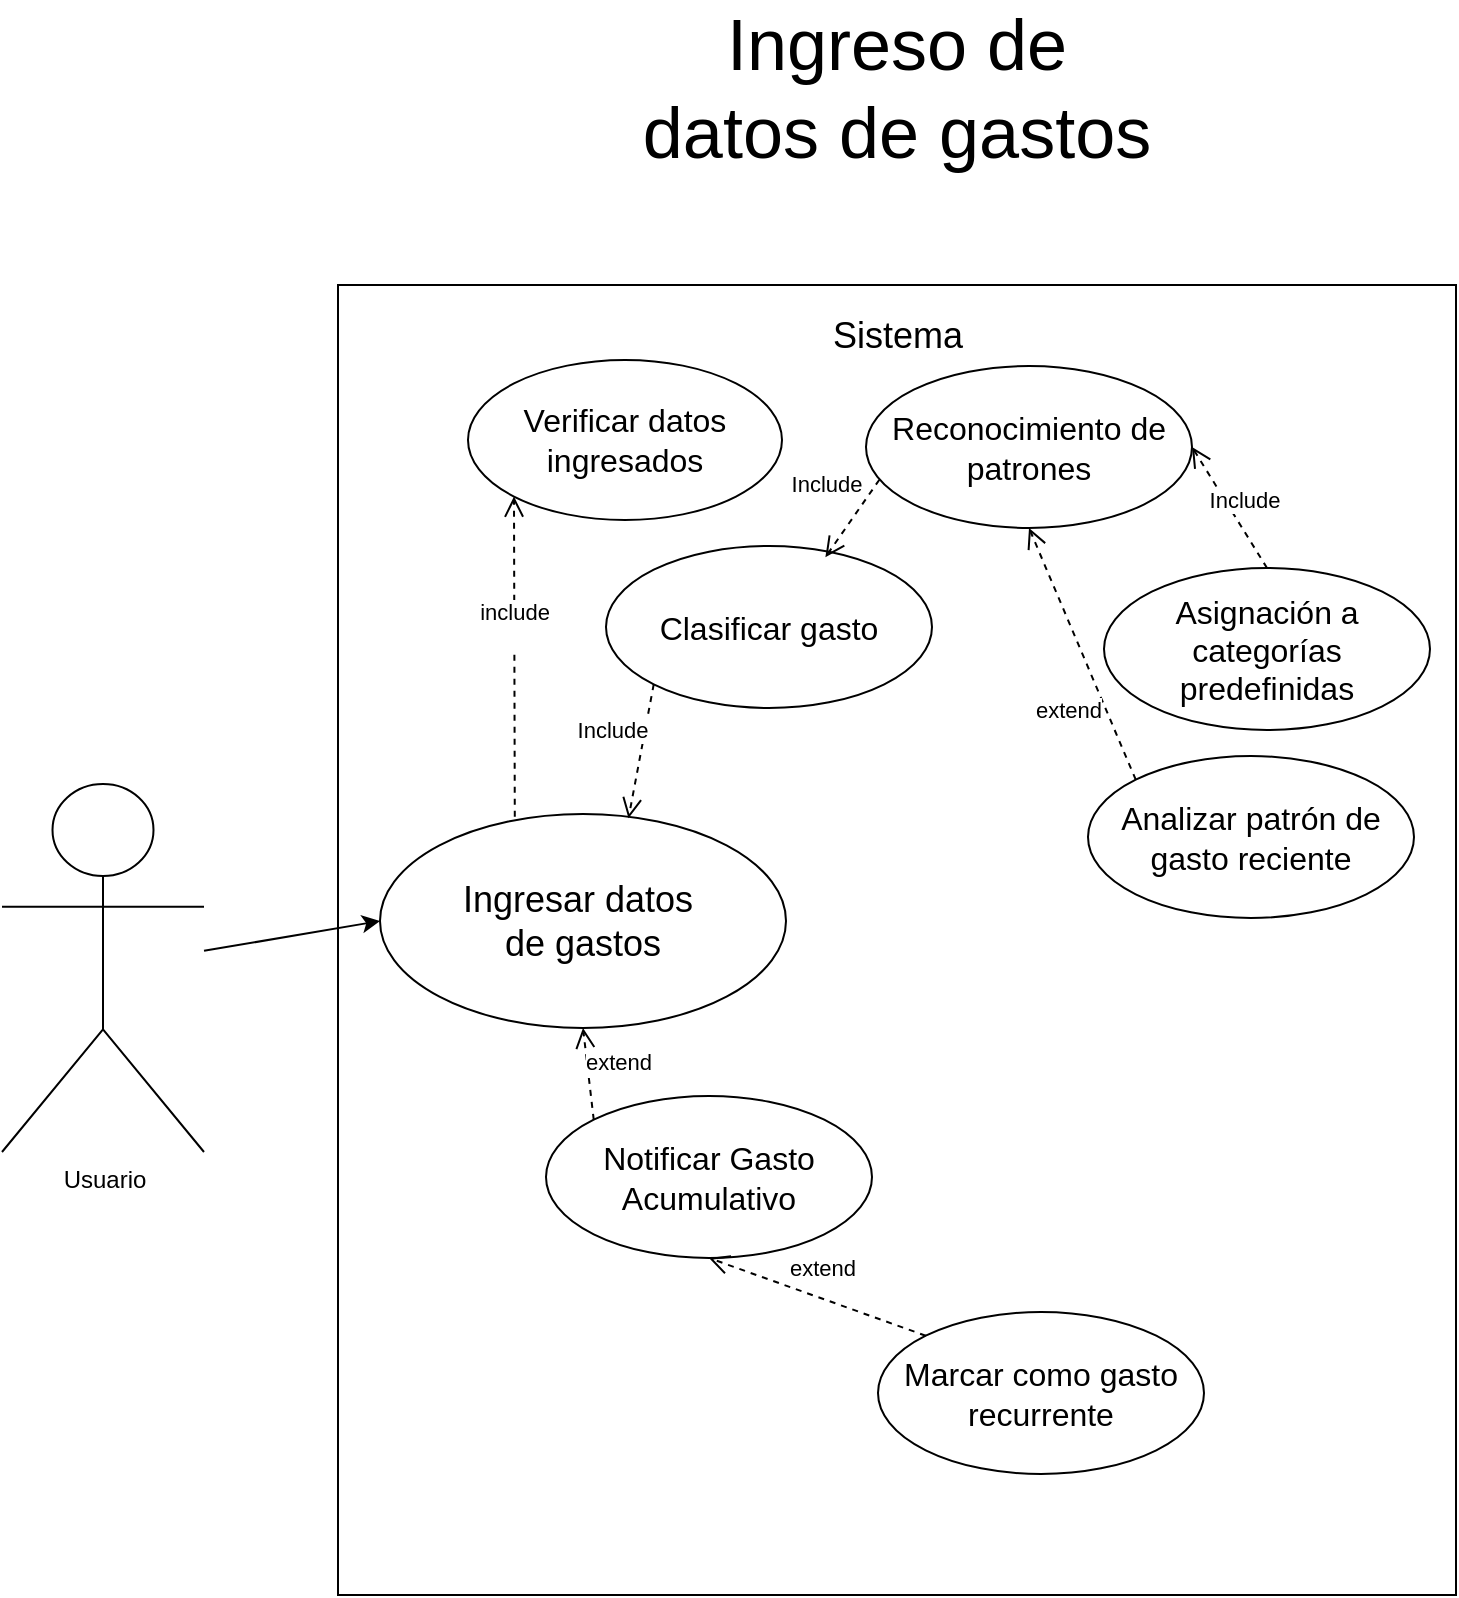 <mxfile version="24.8.6" pages="2">
  <diagram name="Página-1" id="r-ie8d6oREJ_-zDVmmwD">
    <mxGraphModel dx="939" dy="1212" grid="0" gridSize="10" guides="1" tooltips="1" connect="1" arrows="1" fold="1" page="0" pageScale="1" pageWidth="827" pageHeight="1169" math="0" shadow="0">
      <root>
        <mxCell id="0" />
        <mxCell id="1" parent="0" />
        <mxCell id="nCP3TkjRdDgn8DY9tUpi-2" value="" style="rounded=1;whiteSpace=wrap;html=1;arcSize=0;" parent="1" vertex="1">
          <mxGeometry x="13" y="-111.5" width="559" height="655" as="geometry" />
        </mxCell>
        <mxCell id="nCP3TkjRdDgn8DY9tUpi-3" value="Usuario" style="shape=umlActor;verticalLabelPosition=bottom;verticalAlign=top;html=1;" parent="1" vertex="1">
          <mxGeometry x="-155" y="138" width="101" height="184" as="geometry" />
        </mxCell>
        <mxCell id="nCP3TkjRdDgn8DY9tUpi-4" value="&lt;font style=&quot;font-size: 36px;&quot;&gt;Ingreso de datos de gastos&lt;/font&gt;" style="text;html=1;align=center;verticalAlign=middle;whiteSpace=wrap;rounded=0;" parent="1" vertex="1">
          <mxGeometry x="164" y="-252" width="257" height="83" as="geometry" />
        </mxCell>
        <mxCell id="nCP3TkjRdDgn8DY9tUpi-5" value="&lt;font style=&quot;font-size: 18px;&quot;&gt;Sistema&lt;/font&gt;" style="text;html=1;align=center;verticalAlign=middle;whiteSpace=wrap;rounded=0;" parent="1" vertex="1">
          <mxGeometry x="262.5" y="-101" width="60" height="30" as="geometry" />
        </mxCell>
        <mxCell id="nCP3TkjRdDgn8DY9tUpi-8" value="&lt;font style=&quot;font-size: 18px;&quot;&gt;Ingresar datos&amp;nbsp;&lt;/font&gt;&lt;div&gt;&lt;font style=&quot;font-size: 18px;&quot;&gt;de gastos&lt;/font&gt;&lt;/div&gt;" style="ellipse;whiteSpace=wrap;html=1;" parent="1" vertex="1">
          <mxGeometry x="34" y="153" width="203" height="107" as="geometry" />
        </mxCell>
        <mxCell id="nCP3TkjRdDgn8DY9tUpi-9" value="&lt;font size=&quot;3&quot;&gt;Verificar datos ingresados&lt;/font&gt;" style="ellipse;whiteSpace=wrap;html=1;" parent="1" vertex="1">
          <mxGeometry x="78" y="-74" width="157" height="80" as="geometry" />
        </mxCell>
        <mxCell id="nCP3TkjRdDgn8DY9tUpi-12" value="&lt;font size=&quot;3&quot;&gt;Clasificar gasto&lt;/font&gt;" style="ellipse;whiteSpace=wrap;html=1;" parent="1" vertex="1">
          <mxGeometry x="147" y="19" width="163" height="81" as="geometry" />
        </mxCell>
        <mxCell id="nCP3TkjRdDgn8DY9tUpi-15" value="include&lt;div&gt;&lt;br&gt;&lt;/div&gt;" style="html=1;verticalAlign=bottom;endArrow=open;dashed=1;endSize=8;curved=0;rounded=0;entryX=0;entryY=1;entryDx=0;entryDy=0;exitX=0.332;exitY=0.013;exitDx=0;exitDy=0;exitPerimeter=0;" parent="1" source="nCP3TkjRdDgn8DY9tUpi-8" target="nCP3TkjRdDgn8DY9tUpi-9" edge="1">
          <mxGeometry relative="1" as="geometry">
            <mxPoint x="349" y="29" as="sourcePoint" />
            <mxPoint x="269" y="29" as="targetPoint" />
          </mxGeometry>
        </mxCell>
        <mxCell id="nCP3TkjRdDgn8DY9tUpi-16" value="Include" style="html=1;verticalAlign=bottom;endArrow=open;dashed=1;endSize=8;curved=0;rounded=0;entryX=0.612;entryY=0.02;entryDx=0;entryDy=0;exitX=0;exitY=1;exitDx=0;exitDy=0;entryPerimeter=0;" parent="1" source="nCP3TkjRdDgn8DY9tUpi-12" target="nCP3TkjRdDgn8DY9tUpi-8" edge="1">
          <mxGeometry x="0.029" y="-15" relative="1" as="geometry">
            <mxPoint x="370" y="-14" as="sourcePoint" />
            <mxPoint x="273" y="5" as="targetPoint" />
            <mxPoint as="offset" />
          </mxGeometry>
        </mxCell>
        <mxCell id="nCP3TkjRdDgn8DY9tUpi-18" value="" style="endArrow=classic;html=1;rounded=0;entryX=0;entryY=0.5;entryDx=0;entryDy=0;" parent="1" source="nCP3TkjRdDgn8DY9tUpi-3" target="nCP3TkjRdDgn8DY9tUpi-8" edge="1">
          <mxGeometry width="50" height="50" relative="1" as="geometry">
            <mxPoint x="-41" y="112" as="sourcePoint" />
            <mxPoint x="9" y="62" as="targetPoint" />
          </mxGeometry>
        </mxCell>
        <mxCell id="nCP3TkjRdDgn8DY9tUpi-19" value="&lt;font size=&quot;3&quot;&gt;Notificar Gasto Acumulativo&lt;/font&gt;" style="ellipse;whiteSpace=wrap;html=1;" parent="1" vertex="1">
          <mxGeometry x="117" y="294" width="163" height="81" as="geometry" />
        </mxCell>
        <mxCell id="nCP3TkjRdDgn8DY9tUpi-20" value="extend" style="html=1;verticalAlign=bottom;endArrow=open;dashed=1;endSize=8;curved=0;rounded=0;entryX=0.5;entryY=1;entryDx=0;entryDy=0;exitX=0;exitY=0;exitDx=0;exitDy=0;" parent="1" source="nCP3TkjRdDgn8DY9tUpi-19" target="nCP3TkjRdDgn8DY9tUpi-8" edge="1">
          <mxGeometry x="-0.196" y="-14" relative="1" as="geometry">
            <mxPoint x="230" y="246" as="sourcePoint" />
            <mxPoint x="370" y="97" as="targetPoint" />
            <mxPoint as="offset" />
          </mxGeometry>
        </mxCell>
        <mxCell id="nCP3TkjRdDgn8DY9tUpi-21" value="&lt;font size=&quot;3&quot;&gt;Analizar patrón de gasto reciente&lt;/font&gt;" style="ellipse;whiteSpace=wrap;html=1;" parent="1" vertex="1">
          <mxGeometry x="388" y="124" width="163" height="81" as="geometry" />
        </mxCell>
        <mxCell id="nCP3TkjRdDgn8DY9tUpi-22" value="extend" style="html=1;verticalAlign=bottom;endArrow=open;dashed=1;endSize=8;curved=0;rounded=0;entryX=0.5;entryY=1;entryDx=0;entryDy=0;exitX=0;exitY=0;exitDx=0;exitDy=0;" parent="1" source="nCP3TkjRdDgn8DY9tUpi-21" target="nCP3TkjRdDgn8DY9tUpi-26" edge="1">
          <mxGeometry x="-0.457" y="21" relative="1" as="geometry">
            <mxPoint x="372" y="217" as="sourcePoint" />
            <mxPoint x="247" y="216" as="targetPoint" />
            <mxPoint as="offset" />
          </mxGeometry>
        </mxCell>
        <mxCell id="nCP3TkjRdDgn8DY9tUpi-26" value="&lt;font size=&quot;3&quot;&gt;Reconocimiento de patrones&lt;/font&gt;" style="ellipse;whiteSpace=wrap;html=1;" parent="1" vertex="1">
          <mxGeometry x="277" y="-71" width="163" height="81" as="geometry" />
        </mxCell>
        <mxCell id="nCP3TkjRdDgn8DY9tUpi-27" value="Include" style="html=1;verticalAlign=bottom;endArrow=open;dashed=1;endSize=8;curved=0;rounded=0;entryX=0.673;entryY=0.069;entryDx=0;entryDy=0;exitX=0.041;exitY=0.702;exitDx=0;exitDy=0;entryPerimeter=0;exitPerimeter=0;" parent="1" source="nCP3TkjRdDgn8DY9tUpi-26" target="nCP3TkjRdDgn8DY9tUpi-12" edge="1">
          <mxGeometry x="0.029" y="-15" relative="1" as="geometry">
            <mxPoint x="146" y="163" as="sourcePoint" />
            <mxPoint x="181" y="98" as="targetPoint" />
            <mxPoint as="offset" />
          </mxGeometry>
        </mxCell>
        <mxCell id="nCP3TkjRdDgn8DY9tUpi-28" value="&lt;font size=&quot;3&quot;&gt;Asignación a categorías predefinidas&lt;/font&gt;" style="ellipse;whiteSpace=wrap;html=1;" parent="1" vertex="1">
          <mxGeometry x="396" y="30" width="163" height="81" as="geometry" />
        </mxCell>
        <mxCell id="nCP3TkjRdDgn8DY9tUpi-29" value="Include" style="html=1;verticalAlign=bottom;endArrow=open;dashed=1;endSize=8;curved=0;rounded=0;entryX=1;entryY=0.5;entryDx=0;entryDy=0;exitX=0.5;exitY=0;exitDx=0;exitDy=0;" parent="1" source="nCP3TkjRdDgn8DY9tUpi-28" target="nCP3TkjRdDgn8DY9tUpi-26" edge="1">
          <mxGeometry x="-0.228" y="-4" relative="1" as="geometry">
            <mxPoint x="239" y="29" as="sourcePoint" />
            <mxPoint x="315" y="-8" as="targetPoint" />
            <mxPoint as="offset" />
          </mxGeometry>
        </mxCell>
        <mxCell id="nCP3TkjRdDgn8DY9tUpi-30" value="&lt;font size=&quot;3&quot;&gt;Marcar como gasto recurrente&lt;/font&gt;" style="ellipse;whiteSpace=wrap;html=1;" parent="1" vertex="1">
          <mxGeometry x="283" y="402" width="163" height="81" as="geometry" />
        </mxCell>
        <mxCell id="nCP3TkjRdDgn8DY9tUpi-31" value="extend" style="html=1;verticalAlign=bottom;endArrow=open;dashed=1;endSize=8;curved=0;rounded=0;entryX=0.5;entryY=1;entryDx=0;entryDy=0;exitX=0;exitY=0;exitDx=0;exitDy=0;" parent="1" source="nCP3TkjRdDgn8DY9tUpi-30" target="nCP3TkjRdDgn8DY9tUpi-19" edge="1">
          <mxGeometry x="0.002" y="-6" relative="1" as="geometry">
            <mxPoint x="343" y="337" as="sourcePoint" />
            <mxPoint x="350" y="297" as="targetPoint" />
            <mxPoint as="offset" />
          </mxGeometry>
        </mxCell>
      </root>
    </mxGraphModel>
  </diagram>
  <diagram id="O7RaADeeOBWoiXWYZ5aU" name="Página-2">
    <mxGraphModel dx="3000" dy="1757" grid="1" gridSize="10" guides="1" tooltips="1" connect="1" arrows="1" fold="1" page="1" pageScale="1" pageWidth="1600" pageHeight="1200" math="0" shadow="0">
      <root>
        <mxCell id="0" />
        <mxCell id="1" parent="0" />
        <mxCell id="pHh7AvMxcGafE_CA-iWX-1" value="&lt;span style=&quot;font-size: 21px;&quot;&gt;Explicación de los casos de uso:&lt;/span&gt;&lt;div style=&quot;font-size: 21px;&quot;&gt;&lt;ol style=&quot;font-size: 21px;&quot;&gt;&lt;li style=&quot;font-size: 21px;&quot;&gt;&lt;span style=&quot;font-size: 21px;&quot;&gt;&lt;b style=&quot;font-size: 21px;&quot;&gt;Ingresar datos de gastos: &lt;/b&gt;Permite al usuario registrar información sobre un gasto realizado, como la cantidad, fecha y categoría del gasto.&lt;/span&gt;&lt;/li&gt;&lt;ol style=&quot;font-size: 21px;&quot;&gt;&lt;li style=&quot;font-size: 21px;&quot;&gt;&lt;span style=&quot;font-size: 21px;&quot;&gt;&lt;b style=&quot;font-size: 21px;&quot;&gt;Relación: &amp;lt;&amp;lt;include&amp;gt;&amp;gt; &lt;/b&gt;Incluye los casos de uso &lt;b style=&quot;font-size: 21px;&quot;&gt;&#39;Verificar datos ingresados&#39; y &#39;Clasificar Gasto&#39;, &lt;/b&gt;ya que ambos son necesarios para garantizar la integridad y clasificación de los datos proporcionados.&lt;/span&gt;&lt;/li&gt;&lt;li style=&quot;font-size: 21px;&quot;&gt;&lt;span style=&quot;font-size: 21px;&quot;&gt;&lt;b style=&quot;font-size: 21px;&quot;&gt;Relación &amp;lt;&amp;lt;extend&amp;gt;&amp;gt; &lt;/b&gt;Se extiende a &lt;b style=&quot;font-size: 21px;&quot;&gt;&#39;Notificar Gasto Acumulado&#39;&lt;/b&gt;&amp;nbsp;si el monto total de los gastos superan un umbral predefinido.&lt;/span&gt;&lt;/li&gt;&lt;li style=&quot;font-size: 21px;&quot;&gt;&lt;span style=&quot;font-size: 21px;&quot;&gt;&lt;b style=&quot;font-size: 21px;&quot;&gt;Relación &amp;lt;&amp;lt;extend&amp;gt;&amp;gt; &lt;/b&gt;También se extiende a &lt;b style=&quot;font-size: 21px;&quot;&gt;&#39;Marcar como gasto recurrente&#39;&lt;/b&gt;&amp;nbsp;si el usuario indica que el gasto es repetitivo.&lt;/span&gt;&lt;/li&gt;&lt;/ol&gt;&lt;li style=&quot;font-size: 21px;&quot;&gt;&lt;span style=&quot;font-size: 21px;&quot;&gt;&lt;b style=&quot;font-size: 21px;&quot;&gt;Verificar datos ingresados: &lt;/b&gt;El sistema revisa que los datos proporcionados sean válidos (por ejemplo, que el monto sea positivo y que las fechas sean correctas).&lt;/span&gt;&lt;/li&gt;&lt;ol style=&quot;font-size: 21px;&quot;&gt;&lt;li style=&quot;font-size: 21px;&quot;&gt;&lt;span style=&quot;font-size: 21px;&quot;&gt;&lt;b style=&quot;font-size: 21px;&quot;&gt;Relación: &amp;lt;&amp;lt;include&amp;gt;&amp;gt; &lt;/b&gt;Es incluido por &lt;b style=&quot;font-size: 21px;&quot;&gt;&#39;Ingresar datos de gastos&#39;&lt;/b&gt;, ya que es un paso esencial para garantizar la validez de los datos antes de procesarlos.&lt;/span&gt;&lt;/li&gt;&lt;/ol&gt;&lt;li style=&quot;font-size: 21px;&quot;&gt;&lt;span style=&quot;font-size: 21px;&quot;&gt;&lt;b style=&quot;font-size: 21px;&quot;&gt;Clasificar gasto: &lt;/b&gt;Identifica el tipo de gasto y lo clasifica dentro de una categoría específica (por ejemplo, comida, transporte, entretenimiento).&lt;/span&gt;&lt;/li&gt;&lt;ol style=&quot;font-size: 21px;&quot;&gt;&lt;li style=&quot;font-size: 21px;&quot;&gt;&lt;span style=&quot;font-size: 21px;&quot;&gt;&lt;b style=&quot;font-size: 21px;&quot;&gt;Relación: &amp;lt;&amp;lt;include&amp;gt;&amp;gt; &lt;/b&gt;Este caso incluye &lt;b style=&quot;font-size: 21px;&quot;&gt;&#39;Ingresar datos de gastos&#39;&lt;/b&gt;, ya que es necesario categorizar cada gasto.&lt;/span&gt;&lt;/li&gt;&lt;li style=&quot;font-size: 21px;&quot;&gt;&lt;span style=&quot;font-size: 21px;&quot;&gt;&lt;b style=&quot;font-size: 21px;&quot;&gt;Relación: &amp;lt;&amp;lt;include&amp;gt;&amp;gt; &lt;/b&gt;Este caso incluye &lt;b style=&quot;font-size: 21px;&quot;&gt;&#39;Reconocimiento de patrones&#39;, &lt;/b&gt;un proceso automatizado para detectar categorías basándose en datos previos.&lt;/span&gt;&lt;/li&gt;&lt;/ol&gt;&lt;li style=&quot;font-size: 21px;&quot;&gt;&lt;span style=&quot;font-size: 21px;&quot;&gt;&lt;b style=&quot;font-size: 21px;&quot;&gt;Reconocimiento de patrones: &lt;/b&gt;Utiliza datos históricos o patrones establecidos para sugerir una categoría predefinida al gasto.&lt;/span&gt;&lt;/li&gt;&lt;ol style=&quot;font-size: 21px;&quot;&gt;&lt;li style=&quot;font-size: 21px;&quot;&gt;&lt;span style=&quot;font-size: 21px;&quot;&gt;&lt;b style=&quot;font-size: 21px;&quot;&gt;Relación: &amp;lt;&amp;lt;include&amp;gt;&amp;gt; &lt;/b&gt;Es incluido por &lt;b style=&quot;font-size: 21px;&quot;&gt;&#39;Clasificar gasto&#39;&lt;/b&gt;, ya que mejora la clasificación mediante la automatización basada en aprendizaje previo.&lt;/span&gt;&lt;/li&gt;&lt;li style=&quot;font-size: 21px;&quot;&gt;&lt;span style=&quot;font-size: 21px;&quot;&gt;&lt;b style=&quot;font-size: 21px;&quot;&gt;Relación: &amp;lt;&amp;lt;extend&amp;gt;&amp;gt; &lt;/b&gt;Se extiende a &lt;b style=&quot;font-size: 21px;&quot;&gt;&#39;Asignación a categorías predefinidas&#39; &lt;/b&gt;si el sistema encuentra coincidencias exactas con las categorías existentes.&lt;/span&gt;&lt;/li&gt;&lt;li style=&quot;font-size: 21px;&quot;&gt;&lt;span style=&quot;font-size: 21px;&quot;&gt;&lt;b style=&quot;font-size: 21px;&quot;&gt;Relación: &amp;lt;&amp;lt;extend&amp;gt;&amp;gt; &lt;/b&gt;Se extiende a &lt;b style=&quot;font-size: 21px;&quot;&gt;&#39;Analizar patrón de gasto reciente&#39;&lt;/b&gt;&amp;nbsp;si el sistema detecta un comportamiento que difiere de los patrones habituales del usuario.&lt;/span&gt;&lt;/li&gt;&lt;/ol&gt;&lt;li style=&quot;font-size: 21px;&quot;&gt;&lt;span style=&quot;font-size: 21px;&quot;&gt;&lt;b style=&quot;font-size: 21px;&quot;&gt;Asignación a categorías predefinidas: &lt;/b&gt;El sistema asigna automáticamente el gasto a una categoría específica si encuentra una coincidencia exacta.&lt;/span&gt;&lt;/li&gt;&lt;ol style=&quot;font-size: 21px;&quot;&gt;&lt;li style=&quot;font-size: 21px;&quot;&gt;&lt;span style=&quot;font-size: 21px;&quot;&gt;&lt;b style=&quot;font-size: 21px;&quot;&gt;Relación: &amp;lt;&amp;lt;extend&amp;gt;&amp;gt; &lt;/b&gt;Se extiende desde &lt;b style=&quot;font-size: 21px;&quot;&gt;&#39;Reconocimiento de patrones&#39;&lt;/b&gt;, ya que solo ocurre si hay coincidencias con categorías existentes.&lt;/span&gt;&lt;/li&gt;&lt;/ol&gt;&lt;li style=&quot;font-size: 21px;&quot;&gt;&lt;span style=&quot;font-size: 21px;&quot;&gt;&lt;b style=&quot;font-size: 21px;&quot;&gt;Analizar patrón de gsato reciente: &lt;/b&gt;Identifica cambios o tendencias inusuales en los patrones de gasto del usuario y genera alertas o sugerencias.&lt;/span&gt;&lt;/li&gt;&lt;ol style=&quot;font-size: 21px;&quot;&gt;&lt;li style=&quot;font-size: 21px;&quot;&gt;&lt;span style=&quot;font-size: 21px;&quot;&gt;&lt;b style=&quot;font-size: 21px;&quot;&gt;Relación: &amp;lt;&amp;lt;extend&amp;gt;&amp;gt; &lt;/b&gt;Se extiende desde &lt;b style=&quot;font-size: 21px;&quot;&gt;&#39;Reconocimiento de patrones&#39;, &lt;/b&gt;pero solo se activa si se detectan irregularidades o patrones nuevos.&lt;/span&gt;&lt;/li&gt;&lt;/ol&gt;&lt;li style=&quot;font-size: 21px;&quot;&gt;&lt;span style=&quot;font-size: 21px;&quot;&gt;&lt;b style=&quot;font-size: 21px;&quot;&gt;Notificar Gasto Acumulativo: &lt;/b&gt;Informa al usuario si el monto total de los gastos acumulados en un periodo específico excede un límite predefinido.&lt;/span&gt;&lt;/li&gt;&lt;ol style=&quot;font-size: 21px;&quot;&gt;&lt;li style=&quot;font-size: 21px;&quot;&gt;&lt;span style=&quot;font-size: 21px;&quot;&gt;&lt;b style=&quot;font-size: 21px;&quot;&gt;Relación: &amp;lt;&amp;lt;extend&amp;gt;&amp;gt; &lt;/b&gt;Se extiende desde &lt;b style=&quot;font-size: 21px;&quot;&gt;&#39;Ingresar datos de gastos&#39;, &lt;/b&gt;ya que es un proceso adicional que depende de los datos ingresados.&lt;/span&gt;&lt;/li&gt;&lt;/ol&gt;&lt;li style=&quot;font-size: 21px;&quot;&gt;&lt;span style=&quot;font-size: 21px;&quot;&gt;&lt;b style=&quot;font-size: 21px;&quot;&gt;Marcar como gasto recurrente: &lt;/b&gt;Permite al usuario indicar que un gasto se repite periódicamente, para facilitar su registro futuro.&lt;/span&gt;&lt;/li&gt;&lt;ol style=&quot;font-size: 21px;&quot;&gt;&lt;li style=&quot;font-size: 21px;&quot;&gt;&lt;span style=&quot;font-size: 21px;&quot;&gt;&lt;b style=&quot;font-size: 21px;&quot;&gt;Relación: &amp;lt;&amp;lt;extend&amp;gt;&amp;gt; &lt;/b&gt;Se extiende desde &lt;b style=&quot;font-size: 21px;&quot;&gt;&#39;Ingresar datos de gastos&#39;&lt;/b&gt;, ya que es una acción opcional que depende de la interacción del usuario.&lt;/span&gt;&lt;/li&gt;&lt;/ol&gt;&lt;/ol&gt;&lt;/div&gt;" style="rounded=0;whiteSpace=wrap;html=1;align=left;fontSize=21;" vertex="1" parent="1">
          <mxGeometry x="70" y="140" width="1450" height="940" as="geometry" />
        </mxCell>
      </root>
    </mxGraphModel>
  </diagram>
</mxfile>
